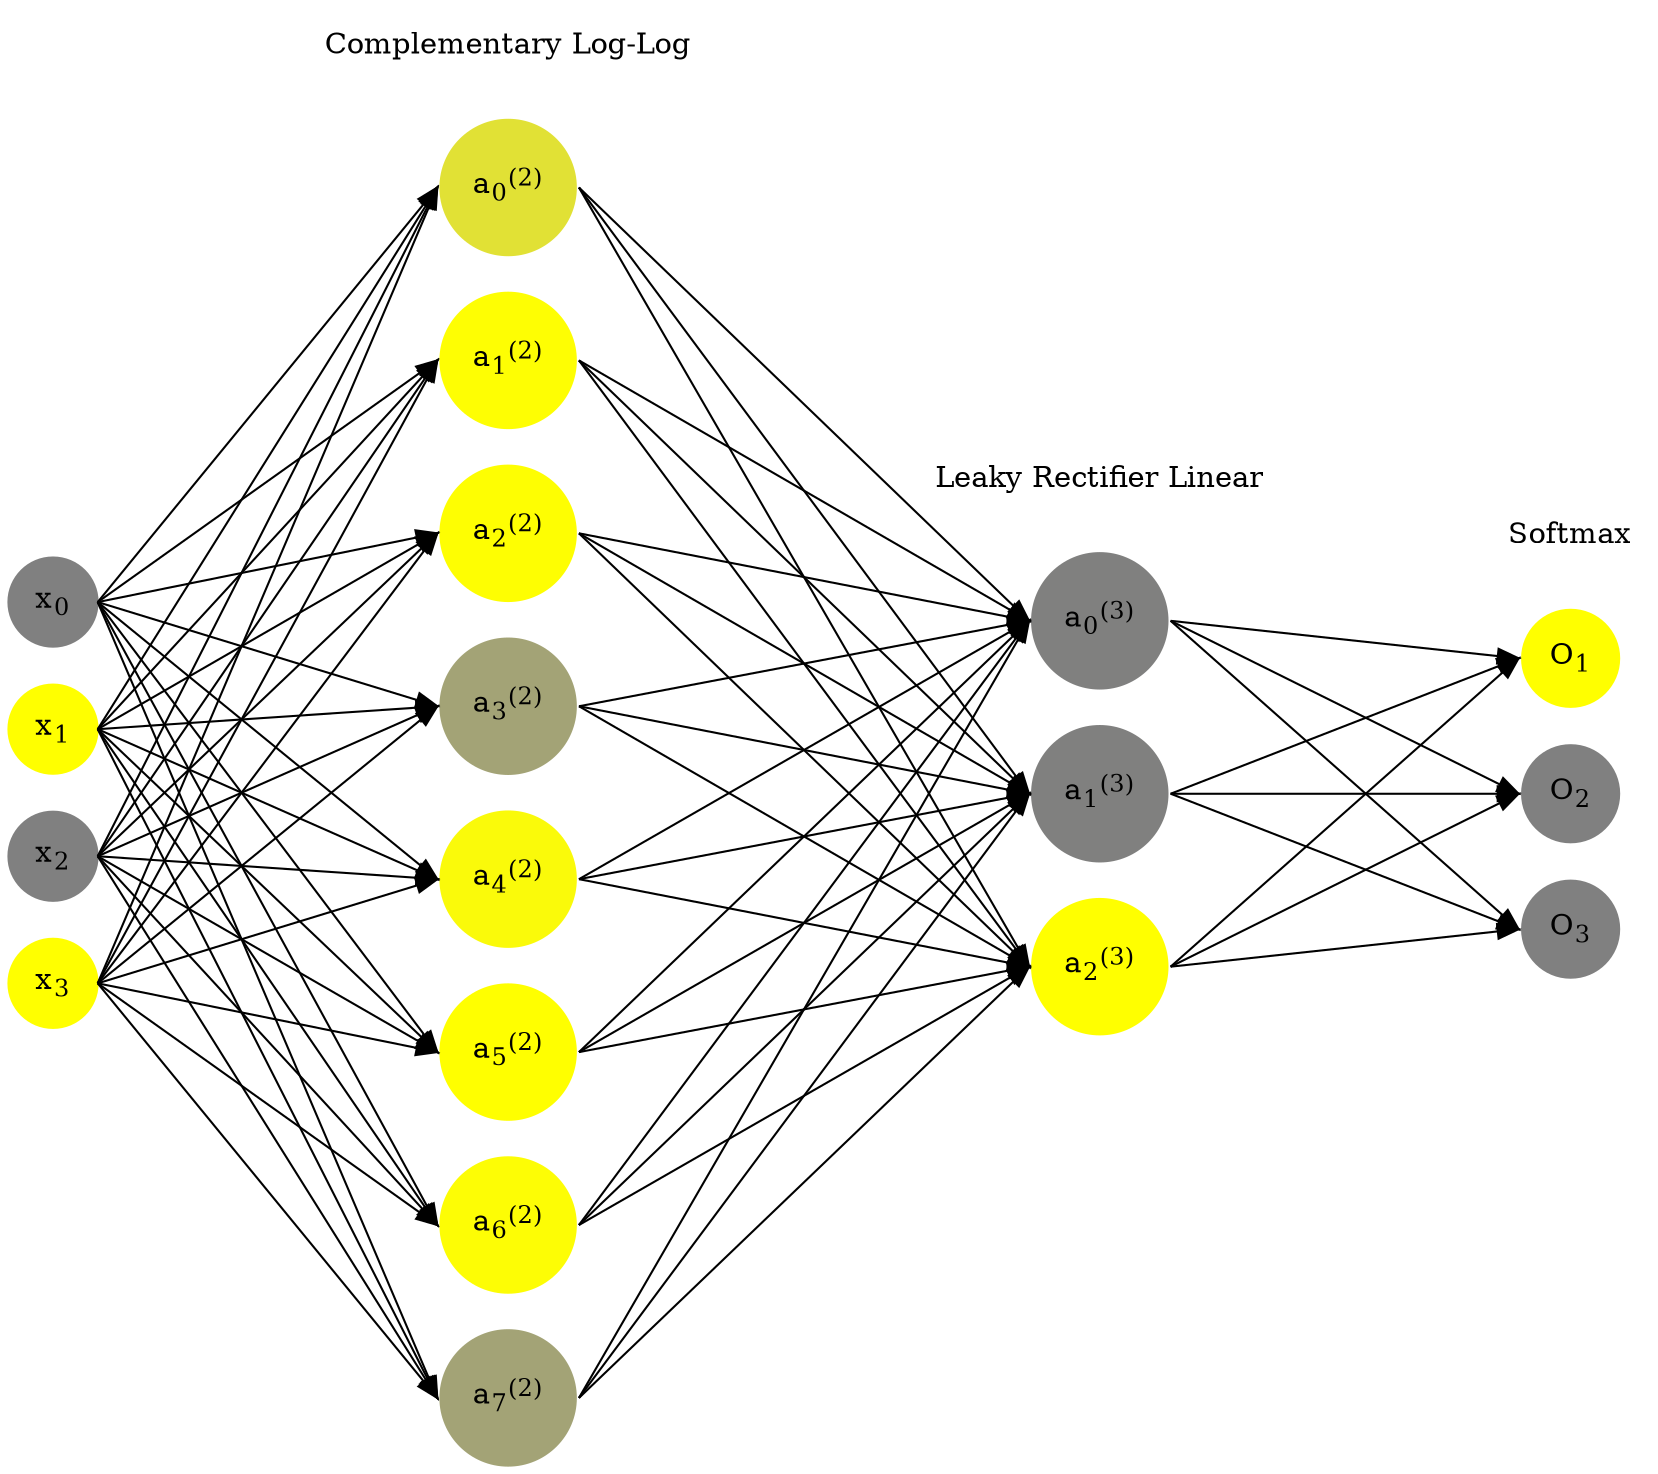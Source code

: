 digraph G {
	rankdir = LR;
	splines=false;
	edge[style=invis];
	ranksep= 1.4;
	{
	node [shape=circle, color="0.1667, 0.0, 0.5", style=filled, fillcolor="0.1667, 0.0, 0.5"];
	x0 [label=<x<sub>0</sub>>];
	}
	{
	node [shape=circle, color="0.1667, 1.0, 1.0", style=filled, fillcolor="0.1667, 1.0, 1.0"];
	x1 [label=<x<sub>1</sub>>];
	}
	{
	node [shape=circle, color="0.1667, 0.0, 0.5", style=filled, fillcolor="0.1667, 0.0, 0.5"];
	x2 [label=<x<sub>2</sub>>];
	}
	{
	node [shape=circle, color="0.1667, 1.0, 1.0", style=filled, fillcolor="0.1667, 1.0, 1.0"];
	x3 [label=<x<sub>3</sub>>];
	}
	{
	node [shape=circle, color="0.1667, 0.762112, 0.881056", style=filled, fillcolor="0.1667, 0.762112, 0.881056"];
	a02 [label=<a<sub>0</sub><sup>(2)</sup>>];
	}
	{
	node [shape=circle, color="0.1667, 0.987753, 0.993877", style=filled, fillcolor="0.1667, 0.987753, 0.993877"];
	a12 [label=<a<sub>1</sub><sup>(2)</sup>>];
	}
	{
	node [shape=circle, color="0.1667, 0.990290, 0.995145", style=filled, fillcolor="0.1667, 0.990290, 0.995145"];
	a22 [label=<a<sub>2</sub><sup>(2)</sup>>];
	}
	{
	node [shape=circle, color="0.1667, 0.276933, 0.638467", style=filled, fillcolor="0.1667, 0.276933, 0.638467"];
	a32 [label=<a<sub>3</sub><sup>(2)</sup>>];
	}
	{
	node [shape=circle, color="0.1667, 0.957181, 0.978590", style=filled, fillcolor="0.1667, 0.957181, 0.978590"];
	a42 [label=<a<sub>4</sub><sup>(2)</sup>>];
	}
	{
	node [shape=circle, color="0.1667, 0.996657, 0.998328", style=filled, fillcolor="0.1667, 0.996657, 0.998328"];
	a52 [label=<a<sub>5</sub><sup>(2)</sup>>];
	}
	{
	node [shape=circle, color="0.1667, 0.980241, 0.990121", style=filled, fillcolor="0.1667, 0.980241, 0.990121"];
	a62 [label=<a<sub>6</sub><sup>(2)</sup>>];
	}
	{
	node [shape=circle, color="0.1667, 0.276610, 0.638305", style=filled, fillcolor="0.1667, 0.276610, 0.638305"];
	a72 [label=<a<sub>7</sub><sup>(2)</sup>>];
	}
	{
	node [shape=circle, color="0.1667, 0.003273, 0.501637", style=filled, fillcolor="0.1667, 0.003273, 0.501637"];
	a03 [label=<a<sub>0</sub><sup>(3)</sup>>];
	}
	{
	node [shape=circle, color="0.1667, 0.004020, 0.502010", style=filled, fillcolor="0.1667, 0.004020, 0.502010"];
	a13 [label=<a<sub>1</sub><sup>(3)</sup>>];
	}
	{
	node [shape=circle, color="0.1667, 11.287837, 6.143918", style=filled, fillcolor="0.1667, 11.287837, 6.143918"];
	a23 [label=<a<sub>2</sub><sup>(3)</sup>>];
	}
	{
	node [shape=circle, color="0.1667, 1.0, 1.0", style=filled, fillcolor="0.1667, 1.0, 1.0"];
	O1 [label=<O<sub>1</sub>>];
	}
	{
	node [shape=circle, color="0.1667, 0.0, 0.5", style=filled, fillcolor="0.1667, 0.0, 0.5"];
	O2 [label=<O<sub>2</sub>>];
	}
	{
	node [shape=circle, color="0.1667, 0.0, 0.5", style=filled, fillcolor="0.1667, 0.0, 0.5"];
	O3 [label=<O<sub>3</sub>>];
	}
	{
	rank=same;
	x0->x1->x2->x3;
	}
	{
	rank=same;
	a02->a12->a22->a32->a42->a52->a62->a72;
	}
	{
	rank=same;
	a03->a13->a23;
	}
	{
	rank=same;
	O1->O2->O3;
	}
	l1 [shape=plaintext,label="Complementary Log-Log"];
	l1->a02;
	{rank=same; l1;a02};
	l2 [shape=plaintext,label="Leaky Rectifier Linear"];
	l2->a03;
	{rank=same; l2;a03};
	l3 [shape=plaintext,label="Softmax"];
	l3->O1;
	{rank=same; l3;O1};
edge[style=solid, tailport=e, headport=w];
	{x0;x1;x2;x3} -> {a02;a12;a22;a32;a42;a52;a62;a72};
	{a02;a12;a22;a32;a42;a52;a62;a72} -> {a03;a13;a23};
	{a03;a13;a23} -> {O1,O2,O3};
}